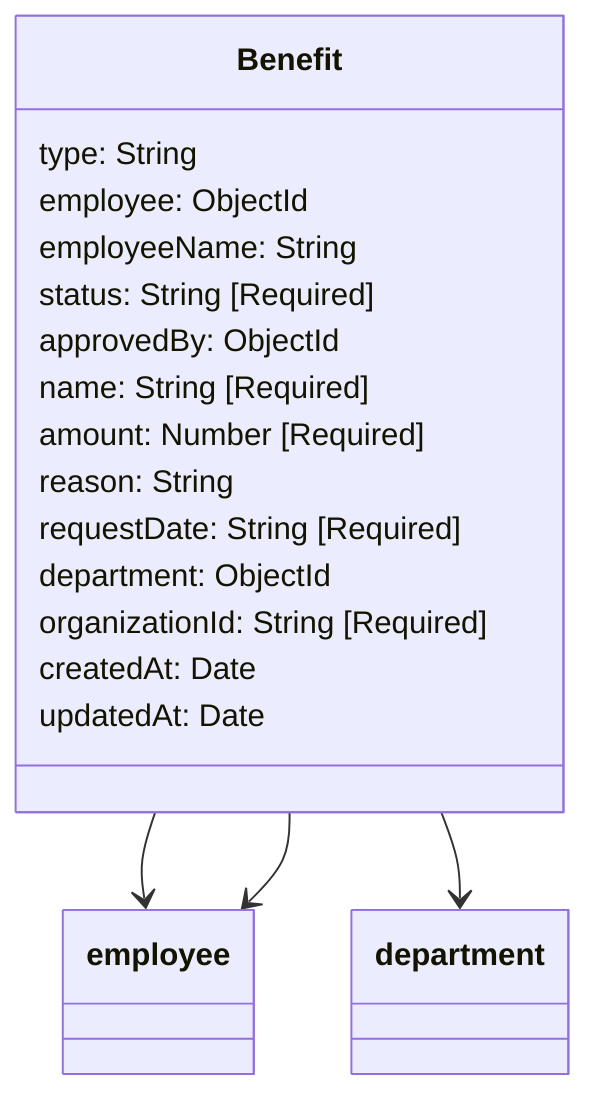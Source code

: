 classDiagram
  class Benefit {
    type: String
    employee: ObjectId
    employeeName: String
    status: String [Required]
    approvedBy: ObjectId
    name: String [Required]
    amount: Number [Required]
    reason: String
    requestDate: String [Required]
    department: ObjectId
    organizationId: String [Required]
    createdAt: Date
    updatedAt: Date
  }

  Benefit --> employee
  Benefit --> employee
  Benefit --> department